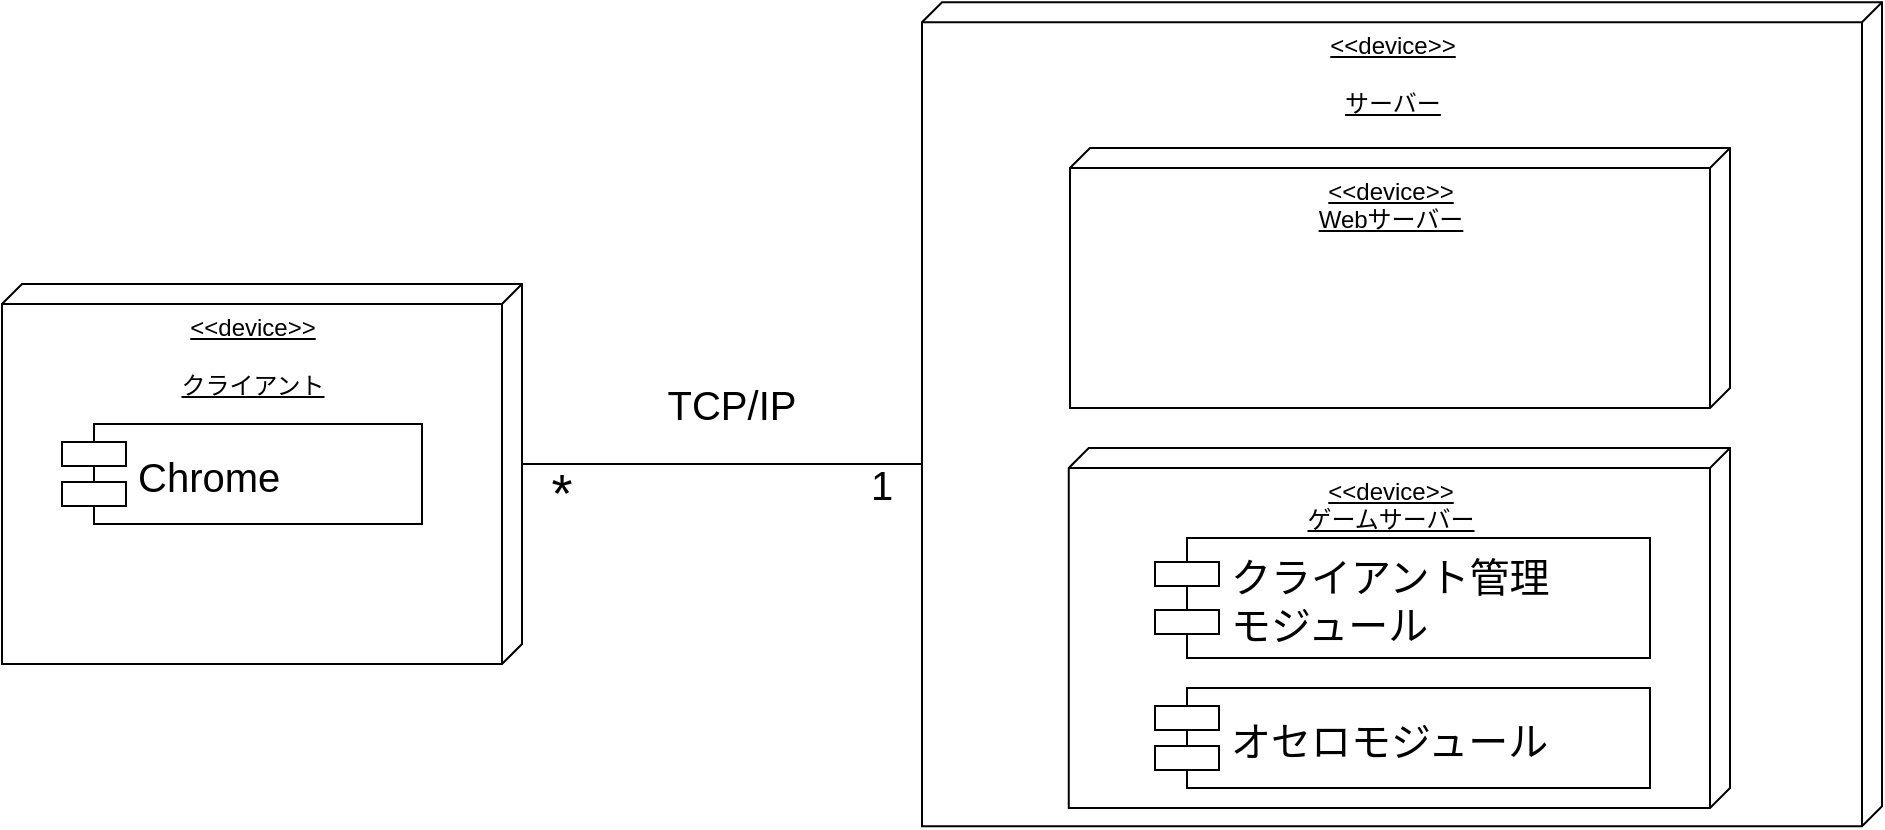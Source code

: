 <mxfile version="12.4.7" type="device"><diagram id="T4Wf_PjMti5ZEcjYomc8" name="Page-1"><mxGraphModel dx="1182" dy="683" grid="1" gridSize="10" guides="1" tooltips="1" connect="1" arrows="1" fold="1" page="1" pageScale="1" pageWidth="827" pageHeight="1169" math="0" shadow="0"><root><mxCell id="0"/><mxCell id="1" parent="0"/><mxCell id="Fm9AXGw9m5suNSIz5j7i-3" value="&amp;lt;&amp;lt;device&amp;gt;&amp;gt;&lt;br&gt;&lt;br&gt;サーバー" style="verticalAlign=top;align=center;spacingTop=8;spacingLeft=2;spacingRight=12;shape=cube;size=10;direction=south;fontStyle=4;html=1;" parent="1" vertex="1"><mxGeometry x="530" y="37.13" width="480" height="412" as="geometry"/></mxCell><mxCell id="LsIUxEpZW9Rs1V45m3fO-1" value="&amp;lt;&amp;lt;device&amp;gt;&amp;gt;&lt;br&gt;Webサーバー" style="verticalAlign=top;align=center;spacingTop=8;spacingLeft=2;spacingRight=12;shape=cube;size=10;direction=south;fontStyle=4;html=1;" vertex="1" parent="1"><mxGeometry x="604" y="110" width="330" height="130" as="geometry"/></mxCell><mxCell id="Fm9AXGw9m5suNSIz5j7i-2" value="&amp;lt;&amp;lt;device&amp;gt;&amp;gt;&lt;br&gt;&lt;br&gt;クライアント" style="verticalAlign=top;align=center;spacingTop=8;spacingLeft=2;spacingRight=12;shape=cube;size=10;direction=south;fontStyle=4;html=1;" parent="1" vertex="1"><mxGeometry x="70" y="178" width="260" height="190" as="geometry"/></mxCell><mxCell id="Fm9AXGw9m5suNSIz5j7i-4" value="" style="endArrow=none;html=1;entryX=0;entryY=0;entryDx=90;entryDy=0;entryPerimeter=0;exitX=1;exitY=0;exitDx=0;exitDy=0;" parent="1" source="Fm9AXGw9m5suNSIz5j7i-10" target="Fm9AXGw9m5suNSIz5j7i-2" edge="1"><mxGeometry width="50" height="50" relative="1" as="geometry"><mxPoint x="70" y="458" as="sourcePoint"/><mxPoint x="120" y="408" as="targetPoint"/></mxGeometry></mxCell><mxCell id="Fm9AXGw9m5suNSIz5j7i-5" value="TCP/IP" style="text;html=1;strokeColor=none;fillColor=none;align=center;verticalAlign=middle;whiteSpace=wrap;rounded=0;fontSize=20;" parent="1" vertex="1"><mxGeometry x="390" y="218" width="90" height="40" as="geometry"/></mxCell><mxCell id="Fm9AXGw9m5suNSIz5j7i-7" value="*" style="text;html=1;strokeColor=none;fillColor=none;align=center;verticalAlign=middle;whiteSpace=wrap;rounded=0;fontSize=27;" parent="1" vertex="1"><mxGeometry x="330" y="273" width="40" height="20" as="geometry"/></mxCell><mxCell id="Fm9AXGw9m5suNSIz5j7i-10" value="1" style="text;html=1;strokeColor=none;fillColor=none;align=center;verticalAlign=middle;whiteSpace=wrap;rounded=0;fontSize=20;" parent="1" vertex="1"><mxGeometry x="490" y="268" width="40" height="20" as="geometry"/></mxCell><mxCell id="Fm9AXGw9m5suNSIz5j7i-15" value="Chrome" style="shape=component;align=left;spacingLeft=36;fontSize=20;" parent="1" vertex="1"><mxGeometry x="100" y="248" width="180" height="50" as="geometry"/></mxCell><mxCell id="LsIUxEpZW9Rs1V45m3fO-2" value="&amp;lt;&amp;lt;device&amp;gt;&amp;gt;&lt;br&gt;ゲームサーバー" style="verticalAlign=top;align=center;spacingTop=8;spacingLeft=2;spacingRight=12;shape=cube;size=10;direction=south;fontStyle=4;html=1;" vertex="1" parent="1"><mxGeometry x="603.38" y="260" width="330.62" height="180" as="geometry"/></mxCell><mxCell id="Fm9AXGw9m5suNSIz5j7i-18" value="クライアント管理&#10;モジュール" style="shape=component;align=left;spacingLeft=36;fontSize=20;" parent="1" vertex="1"><mxGeometry x="646.5" y="305" width="247.5" height="60" as="geometry"/></mxCell><mxCell id="Fm9AXGw9m5suNSIz5j7i-16" value="オセロモジュール" style="shape=component;align=left;spacingLeft=36;fontSize=20;" parent="1" vertex="1"><mxGeometry x="646.5" y="380" width="247.5" height="50" as="geometry"/></mxCell></root></mxGraphModel></diagram></mxfile>